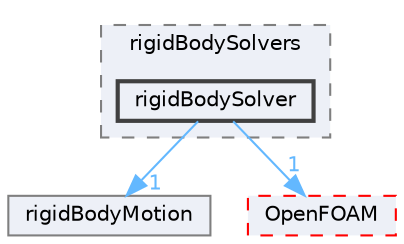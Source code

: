 digraph "src/rigidBodyDynamics/rigidBodySolvers/rigidBodySolver"
{
 // LATEX_PDF_SIZE
  bgcolor="transparent";
  edge [fontname=Helvetica,fontsize=10,labelfontname=Helvetica,labelfontsize=10];
  node [fontname=Helvetica,fontsize=10,shape=box,height=0.2,width=0.4];
  compound=true
  subgraph clusterdir_8dd39b48cb68df3186bbc82509ddc1bd {
    graph [ bgcolor="#edf0f7", pencolor="grey50", label="rigidBodySolvers", fontname=Helvetica,fontsize=10 style="filled,dashed", URL="dir_8dd39b48cb68df3186bbc82509ddc1bd.html",tooltip=""]
  dir_704e533b591c97ac92f6aec7d53d0cfc [label="rigidBodySolver", fillcolor="#edf0f7", color="grey25", style="filled,bold", URL="dir_704e533b591c97ac92f6aec7d53d0cfc.html",tooltip=""];
  }
  dir_7121e47b9d32d5b24132b5dd9b1fec31 [label="rigidBodyMotion", fillcolor="#edf0f7", color="grey50", style="filled", URL="dir_7121e47b9d32d5b24132b5dd9b1fec31.html",tooltip=""];
  dir_c5473ff19b20e6ec4dfe5c310b3778a8 [label="OpenFOAM", fillcolor="#edf0f7", color="red", style="filled,dashed", URL="dir_c5473ff19b20e6ec4dfe5c310b3778a8.html",tooltip=""];
  dir_704e533b591c97ac92f6aec7d53d0cfc->dir_7121e47b9d32d5b24132b5dd9b1fec31 [headlabel="1", labeldistance=1.5 headhref="dir_003357_003356.html" href="dir_003357_003356.html" color="steelblue1" fontcolor="steelblue1"];
  dir_704e533b591c97ac92f6aec7d53d0cfc->dir_c5473ff19b20e6ec4dfe5c310b3778a8 [headlabel="1", labeldistance=1.5 headhref="dir_003357_002695.html" href="dir_003357_002695.html" color="steelblue1" fontcolor="steelblue1"];
}
